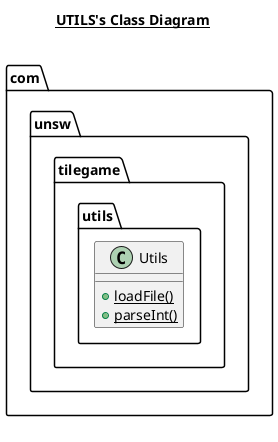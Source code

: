 @startuml

title __UTILS's Class Diagram__\n

  package com.unsw.tilegame {
    package com.unsw.tilegame.utils {
      class Utils {
          {static} + loadFile()
          {static} + parseInt()
      }
    }
  }
  



right footer

endfooter

@enduml
